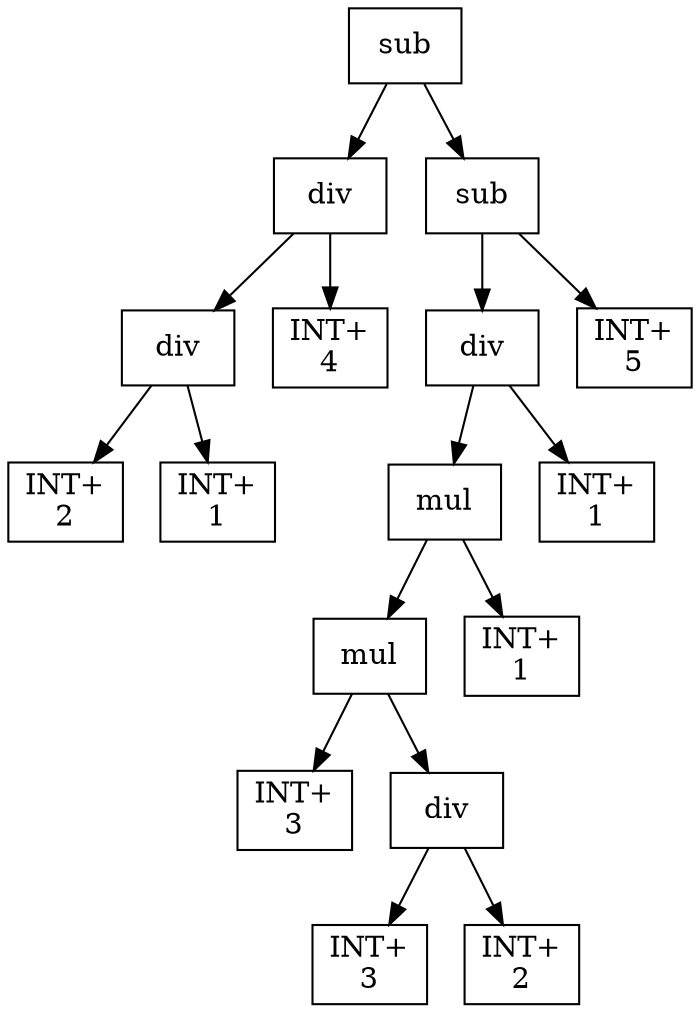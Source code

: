 digraph expr {
  node [shape=box];
  n1 [label="sub"];
  n2 [label="div"];
  n3 [label="div"];
  n4 [label="INT+\n2"];
  n5 [label="INT+\n1"];
  n3 -> n4;
  n3 -> n5;
  n6 [label="INT+\n4"];
  n2 -> n3;
  n2 -> n6;
  n7 [label="sub"];
  n8 [label="div"];
  n9 [label="mul"];
  n10 [label="mul"];
  n11 [label="INT+\n3"];
  n12 [label="div"];
  n13 [label="INT+\n3"];
  n14 [label="INT+\n2"];
  n12 -> n13;
  n12 -> n14;
  n10 -> n11;
  n10 -> n12;
  n15 [label="INT+\n1"];
  n9 -> n10;
  n9 -> n15;
  n16 [label="INT+\n1"];
  n8 -> n9;
  n8 -> n16;
  n17 [label="INT+\n5"];
  n7 -> n8;
  n7 -> n17;
  n1 -> n2;
  n1 -> n7;
}
